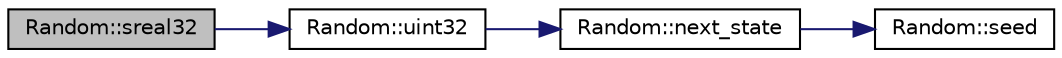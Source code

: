digraph "Random::sreal32"
{
 // INTERACTIVE_SVG=YES
  edge [fontname="Helvetica",fontsize="10",labelfontname="Helvetica",labelfontsize="10"];
  node [fontname="Helvetica",fontsize="10",shape=record];
  rankdir="LR";
  Node1 [label="Random::sreal32",height=0.2,width=0.4,color="black", fillcolor="grey75", style="filled", fontcolor="black"];
  Node1 -> Node2 [color="midnightblue",fontsize="10",style="solid",fontname="Helvetica"];
  Node2 [label="Random::uint32",height=0.2,width=0.4,color="black", fillcolor="white", style="filled",URL="$d2/de7/class_random.html#a3454fd5279575930016836b6d1b9e2c2"];
  Node2 -> Node3 [color="midnightblue",fontsize="10",style="solid",fontname="Helvetica"];
  Node3 [label="Random::next_state",height=0.2,width=0.4,color="black", fillcolor="white", style="filled",URL="$d2/de7/class_random.html#ac393d6d99346ceabb5a2d1aa5f5310e4"];
  Node3 -> Node4 [color="midnightblue",fontsize="10",style="solid",fontname="Helvetica"];
  Node4 [label="Random::seed",height=0.2,width=0.4,color="black", fillcolor="white", style="filled",URL="$d2/de7/class_random.html#a955e6ddb29a299e1e5d2be5dc2b3d32c"];
}
